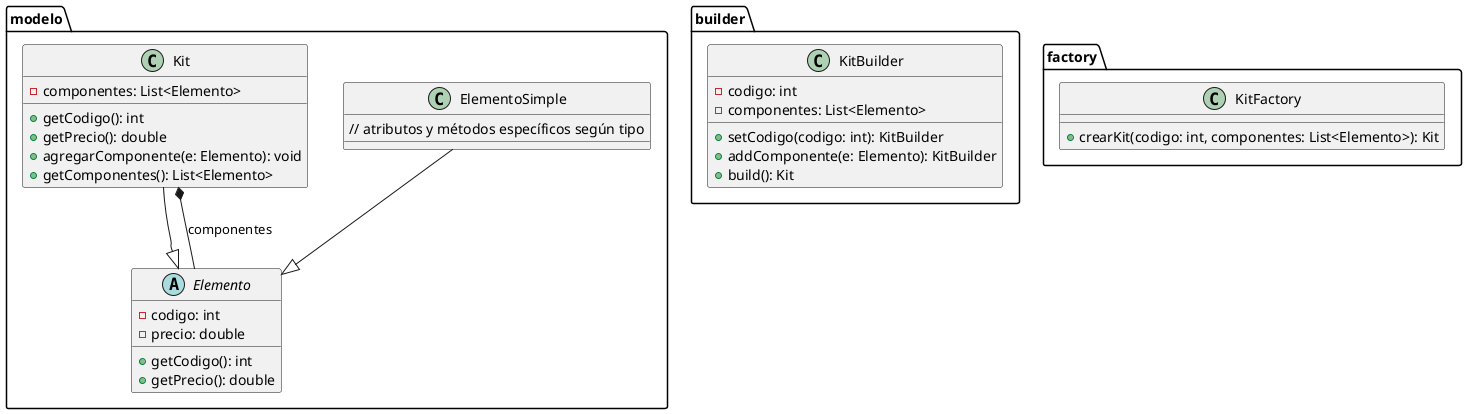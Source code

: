 @startuml
' Paquetes del sistema
package modelo {
  ' Componente común
  abstract class Elemento {
    - codigo: int
    - precio: double
    + getCodigo(): int
    + getPrecio(): double
  }

  ' Hoja: elemento simple concreto (p.ej. Mesa, Silla...)
  class ElementoSimple {
    // atributos y métodos específicos según tipo
  }
  ElementoSimple --|> Elemento

  ' Componente compuesto Kit
  class Kit {
    - componentes: List<Elemento>
    + getCodigo(): int
    + getPrecio(): double
    + agregarComponente(e: Elemento): void
    + getComponentes(): List<Elemento>
  }
  Kit --|> Elemento
  Kit *-- Elemento : componentes
}

package builder {
  ' Builder para creación de kits
  class KitBuilder {
    - codigo: int
    - componentes: List<Elemento>
    + setCodigo(codigo: int): KitBuilder
    + addComponente(e: Elemento): KitBuilder
    + build(): Kit
  }
}

' Alternativamente, podríamos usar un Factory Method
package factory {
  class KitFactory {
    + crearKit(codigo: int, componentes: List<Elemento>): Kit
  }
}
@enduml
